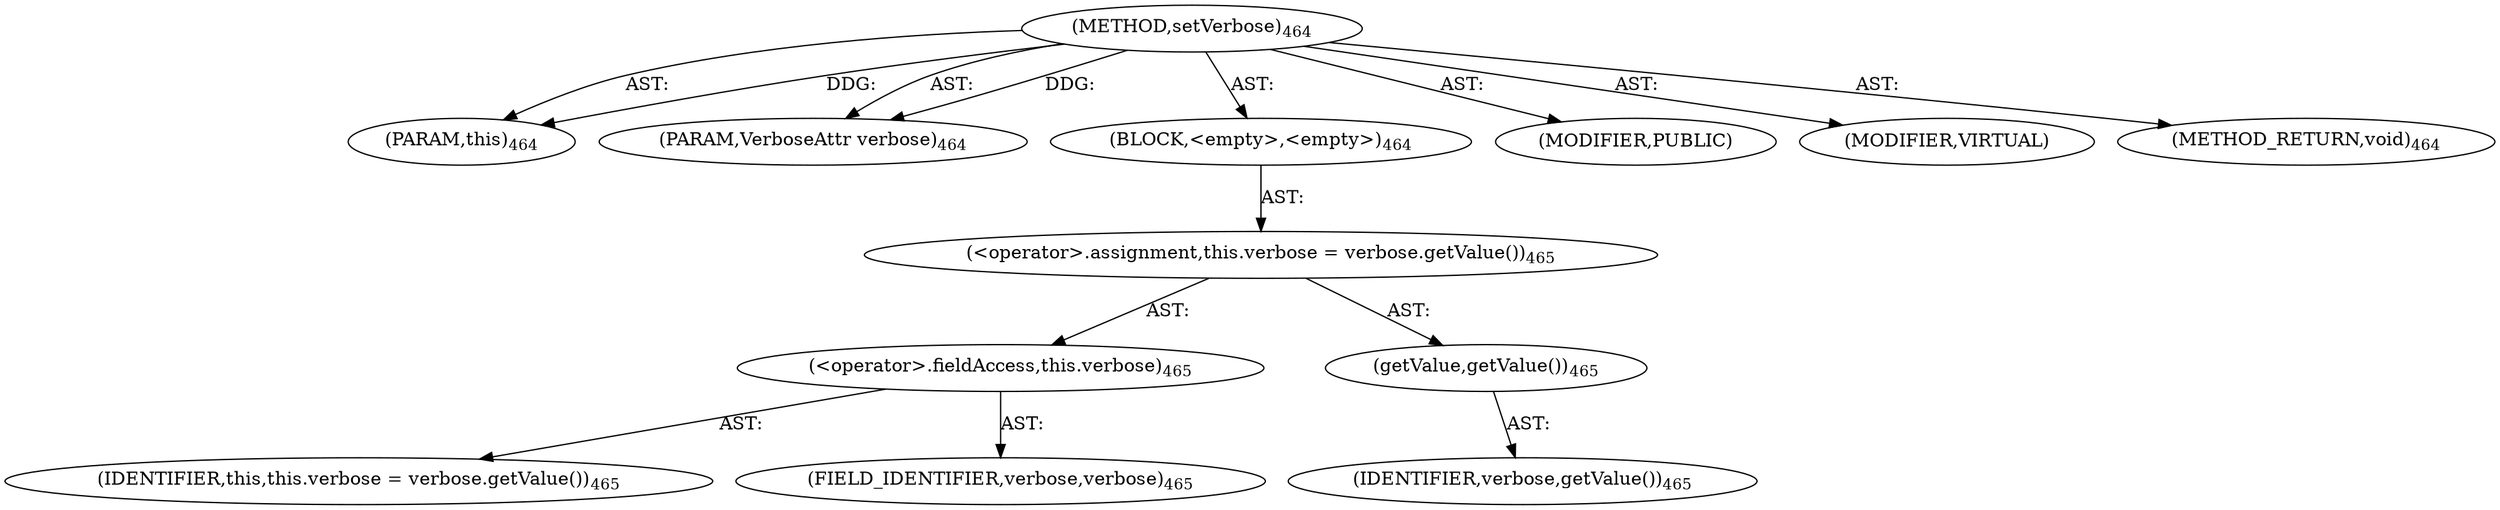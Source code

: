 digraph "setVerbose" {  
"111669149726" [label = <(METHOD,setVerbose)<SUB>464</SUB>> ]
"115964117020" [label = <(PARAM,this)<SUB>464</SUB>> ]
"115964117065" [label = <(PARAM,VerboseAttr verbose)<SUB>464</SUB>> ]
"25769803807" [label = <(BLOCK,&lt;empty&gt;,&lt;empty&gt;)<SUB>464</SUB>> ]
"30064771143" [label = <(&lt;operator&gt;.assignment,this.verbose = verbose.getValue())<SUB>465</SUB>> ]
"30064771144" [label = <(&lt;operator&gt;.fieldAccess,this.verbose)<SUB>465</SUB>> ]
"68719476767" [label = <(IDENTIFIER,this,this.verbose = verbose.getValue())<SUB>465</SUB>> ]
"55834574880" [label = <(FIELD_IDENTIFIER,verbose,verbose)<SUB>465</SUB>> ]
"30064771145" [label = <(getValue,getValue())<SUB>465</SUB>> ]
"68719476898" [label = <(IDENTIFIER,verbose,getValue())<SUB>465</SUB>> ]
"133143986277" [label = <(MODIFIER,PUBLIC)> ]
"133143986278" [label = <(MODIFIER,VIRTUAL)> ]
"128849018910" [label = <(METHOD_RETURN,void)<SUB>464</SUB>> ]
  "111669149726" -> "115964117020"  [ label = "AST: "] 
  "111669149726" -> "115964117065"  [ label = "AST: "] 
  "111669149726" -> "25769803807"  [ label = "AST: "] 
  "111669149726" -> "133143986277"  [ label = "AST: "] 
  "111669149726" -> "133143986278"  [ label = "AST: "] 
  "111669149726" -> "128849018910"  [ label = "AST: "] 
  "25769803807" -> "30064771143"  [ label = "AST: "] 
  "30064771143" -> "30064771144"  [ label = "AST: "] 
  "30064771143" -> "30064771145"  [ label = "AST: "] 
  "30064771144" -> "68719476767"  [ label = "AST: "] 
  "30064771144" -> "55834574880"  [ label = "AST: "] 
  "30064771145" -> "68719476898"  [ label = "AST: "] 
  "111669149726" -> "115964117020"  [ label = "DDG: "] 
  "111669149726" -> "115964117065"  [ label = "DDG: "] 
}
